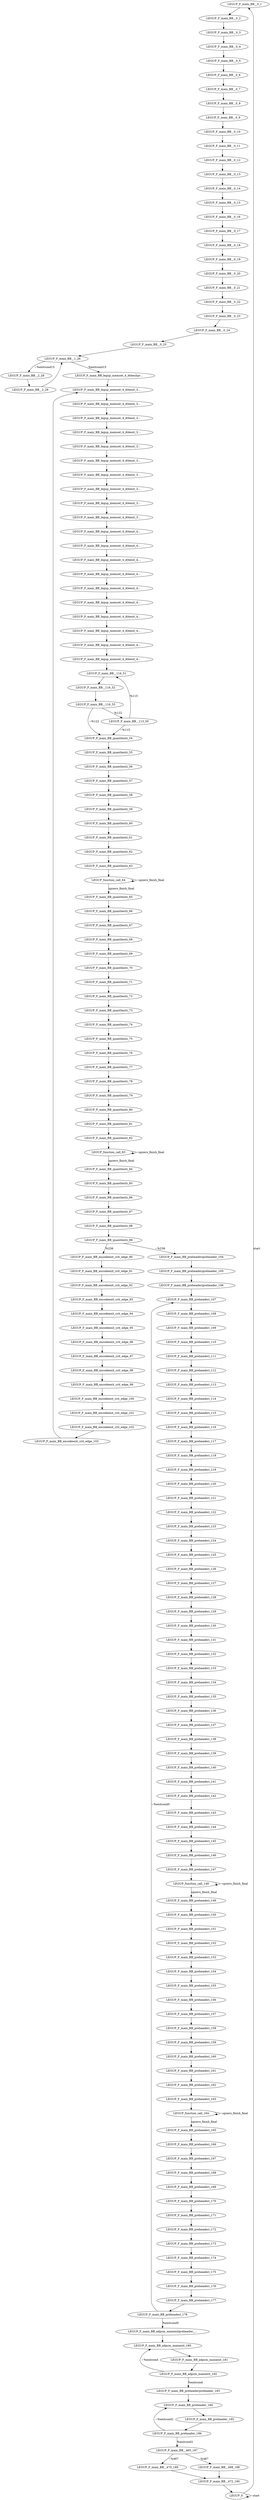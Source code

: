 digraph {
Node0x3b238f0[label="LEGUP_F_main_BB__0_1"];
Node0x3b23750[label="LEGUP_0"];
Node0x3b23750 -> Node0x3b238f0[label="start"];
Node0x3b23750 -> Node0x3b23750[label="~start"];
Node0x3b25540[label="LEGUP_F_main_BB__0_2"];
Node0x3b238f0 -> Node0x3b25540;
Node0x3b25680[label="LEGUP_F_main_BB__0_3"];
Node0x3b25540 -> Node0x3b25680;
Node0x3b257c0[label="LEGUP_F_main_BB__0_4"];
Node0x3b25680 -> Node0x3b257c0;
Node0x3b25900[label="LEGUP_F_main_BB__0_5"];
Node0x3b257c0 -> Node0x3b25900;
Node0x3b25a40[label="LEGUP_F_main_BB__0_6"];
Node0x3b25900 -> Node0x3b25a40;
Node0x3b25b80[label="LEGUP_F_main_BB__0_7"];
Node0x3b25a40 -> Node0x3b25b80;
Node0x3b29ce0[label="LEGUP_F_main_BB__0_8"];
Node0x3b25b80 -> Node0x3b29ce0;
Node0x3b29e20[label="LEGUP_F_main_BB__0_9"];
Node0x3b29ce0 -> Node0x3b29e20;
Node0x3b29f60[label="LEGUP_F_main_BB__0_10"];
Node0x3b29e20 -> Node0x3b29f60;
Node0x3b2a0a0[label="LEGUP_F_main_BB__0_11"];
Node0x3b29f60 -> Node0x3b2a0a0;
Node0x3b2a1e0[label="LEGUP_F_main_BB__0_12"];
Node0x3b2a0a0 -> Node0x3b2a1e0;
Node0x3b2a320[label="LEGUP_F_main_BB__0_13"];
Node0x3b2a1e0 -> Node0x3b2a320;
Node0x3b2a460[label="LEGUP_F_main_BB__0_14"];
Node0x3b2a320 -> Node0x3b2a460;
Node0x3b2a5a0[label="LEGUP_F_main_BB__0_15"];
Node0x3b2a460 -> Node0x3b2a5a0;
Node0x3b2a6e0[label="LEGUP_F_main_BB__0_16"];
Node0x3b2a5a0 -> Node0x3b2a6e0;
Node0x3b2a820[label="LEGUP_F_main_BB__0_17"];
Node0x3b2a6e0 -> Node0x3b2a820;
Node0x3b2a960[label="LEGUP_F_main_BB__0_18"];
Node0x3b2a820 -> Node0x3b2a960;
Node0x3b2aaa0[label="LEGUP_F_main_BB__0_19"];
Node0x3b2a960 -> Node0x3b2aaa0;
Node0x3b2abe0[label="LEGUP_F_main_BB__0_20"];
Node0x3b2aaa0 -> Node0x3b2abe0;
Node0x3b2ad20[label="LEGUP_F_main_BB__0_21"];
Node0x3b2abe0 -> Node0x3b2ad20;
Node0x3b2ae60[label="LEGUP_F_main_BB__0_22"];
Node0x3b2ad20 -> Node0x3b2ae60;
Node0x3b2afa0[label="LEGUP_F_main_BB__0_23"];
Node0x3b2ae60 -> Node0x3b2afa0;
Node0x3b2b0e0[label="LEGUP_F_main_BB__0_24"];
Node0x3b2afa0 -> Node0x3b2b0e0;
Node0x3b2b220[label="LEGUP_F_main_BB__0_25"];
Node0x3b2b0e0 -> Node0x3b2b220;
Node0x3b23a40[label="LEGUP_F_main_BB__1_26"];
Node0x3b2b220 -> Node0x3b23a40;
Node0x3b23b90[label="LEGUP_F_main_BB_legup_memset_4_i64exitpr..."];
Node0x3b23a40 -> Node0x3b23b90[label="%exitcond15"];
Node0x3b23ce0[label="LEGUP_F_main_BB__2_28"];
Node0x3b23a40 -> Node0x3b23ce0[label="~%exitcond15"];
Node0x3b23e30[label="LEGUP_F_main_BB_legup_memset_4_i64exit_3..."];
Node0x3b23b90 -> Node0x3b23e30;
Node0x3b2b9b0[label="LEGUP_F_main_BB__2_29"];
Node0x3b23ce0 -> Node0x3b2b9b0;
Node0x3b2b9b0 -> Node0x3b23a40;
Node0x3b2d1c0[label="LEGUP_F_main_BB_legup_memset_4_i64exit_3..."];
Node0x3b23e30 -> Node0x3b2d1c0;
Node0x3b2d290[label="LEGUP_F_main_BB_legup_memset_4_i64exit_3..."];
Node0x3b2d1c0 -> Node0x3b2d290;
Node0x3b2d360[label="LEGUP_F_main_BB_legup_memset_4_i64exit_3..."];
Node0x3b2d290 -> Node0x3b2d360;
Node0x3b2d430[label="LEGUP_F_main_BB_legup_memset_4_i64exit_3..."];
Node0x3b2d360 -> Node0x3b2d430;
Node0x3b2d500[label="LEGUP_F_main_BB_legup_memset_4_i64exit_3..."];
Node0x3b2d430 -> Node0x3b2d500;
Node0x3b2d600[label="LEGUP_F_main_BB_legup_memset_4_i64exit_3..."];
Node0x3b2d500 -> Node0x3b2d600;
Node0x3b2d700[label="LEGUP_F_main_BB_legup_memset_4_i64exit_3..."];
Node0x3b2d600 -> Node0x3b2d700;
Node0x3b2d800[label="LEGUP_F_main_BB_legup_memset_4_i64exit_3..."];
Node0x3b2d700 -> Node0x3b2d800;
Node0x3b2d900[label="LEGUP_F_main_BB_legup_memset_4_i64exit_3..."];
Node0x3b2d800 -> Node0x3b2d900;
Node0x3b2da00[label="LEGUP_F_main_BB_legup_memset_4_i64exit_4..."];
Node0x3b2d900 -> Node0x3b2da00;
Node0x3b2db00[label="LEGUP_F_main_BB_legup_memset_4_i64exit_4..."];
Node0x3b2da00 -> Node0x3b2db00;
Node0x3b2dc00[label="LEGUP_F_main_BB_legup_memset_4_i64exit_4..."];
Node0x3b2db00 -> Node0x3b2dc00;
Node0x3b2dd00[label="LEGUP_F_main_BB_legup_memset_4_i64exit_4..."];
Node0x3b2dc00 -> Node0x3b2dd00;
Node0x3b2de00[label="LEGUP_F_main_BB_legup_memset_4_i64exit_4..."];
Node0x3b2dd00 -> Node0x3b2de00;
Node0x3b2df00[label="LEGUP_F_main_BB_legup_memset_4_i64exit_4..."];
Node0x3b2de00 -> Node0x3b2df00;
Node0x3b2e000[label="LEGUP_F_main_BB_legup_memset_4_i64exit_4..."];
Node0x3b2df00 -> Node0x3b2e000;
Node0x3b2e100[label="LEGUP_F_main_BB_legup_memset_4_i64exit_4..."];
Node0x3b2e000 -> Node0x3b2e100;
Node0x3b2e200[label="LEGUP_F_main_BB_legup_memset_4_i64exit_4..."];
Node0x3b2e100 -> Node0x3b2e200;
Node0x3b2e300[label="LEGUP_F_main_BB_legup_memset_4_i64exit_4..."];
Node0x3b2e200 -> Node0x3b2e300;
Node0x3b24100[label="LEGUP_F_main_BB__116_51"];
Node0x3b2e300 -> Node0x3b24100;
Node0x3b23f80[label="LEGUP_F_main_BB__113_50"];
Node0x3b23f80 -> Node0x3b24100[label="%115"];
Node0x3b24280[label="LEGUP_F_main_BB_quantlexiti_54"];
Node0x3b23f80 -> Node0x3b24280[label="~%115"];
Node0x3b2d080[label="LEGUP_F_main_BB__116_52"];
Node0x3b24100 -> Node0x3b2d080;
Node0x3b2e8e0[label="LEGUP_F_main_BB__116_53"];
Node0x3b2d080 -> Node0x3b2e8e0;
Node0x3b2e8e0 -> Node0x3b23f80[label="%122"];
Node0x3b2e8e0 -> Node0x3b24280[label="~%122"];
Node0x3b2eb20[label="LEGUP_F_main_BB_quantlexiti_55"];
Node0x3b24280 -> Node0x3b2eb20;
Node0x3b2ebf0[label="LEGUP_F_main_BB_quantlexiti_56"];
Node0x3b2eb20 -> Node0x3b2ebf0;
Node0x3b2ecc0[label="LEGUP_F_main_BB_quantlexiti_57"];
Node0x3b2ebf0 -> Node0x3b2ecc0;
Node0x3b2ed90[label="LEGUP_F_main_BB_quantlexiti_58"];
Node0x3b2ecc0 -> Node0x3b2ed90;
Node0x3b2ee60[label="LEGUP_F_main_BB_quantlexiti_59"];
Node0x3b2ed90 -> Node0x3b2ee60;
Node0x3b2ef30[label="LEGUP_F_main_BB_quantlexiti_60"];
Node0x3b2ee60 -> Node0x3b2ef30;
Node0x3b2f030[label="LEGUP_F_main_BB_quantlexiti_61"];
Node0x3b2ef30 -> Node0x3b2f030;
Node0x3b2f130[label="LEGUP_F_main_BB_quantlexiti_62"];
Node0x3b2f030 -> Node0x3b2f130;
Node0x3b2f230[label="LEGUP_F_main_BB_quantlexiti_63"];
Node0x3b2f130 -> Node0x3b2f230;
Node0x3d09e40[label="LEGUP_function_call_64"];
Node0x3b2f230 -> Node0x3d09e40;
Node0x3b2f330[label="LEGUP_F_main_BB_quantlexiti_65"];
Node0x3d09e40 -> Node0x3b2f330[label="upzero_finish_final"];
Node0x3d09e40 -> Node0x3d09e40[label="~upzero_finish_final"];
Node0x3b2f430[label="LEGUP_F_main_BB_quantlexiti_66"];
Node0x3b2f330 -> Node0x3b2f430;
Node0x3b2f530[label="LEGUP_F_main_BB_quantlexiti_67"];
Node0x3b2f430 -> Node0x3b2f530;
Node0x3b2f630[label="LEGUP_F_main_BB_quantlexiti_68"];
Node0x3b2f530 -> Node0x3b2f630;
Node0x3b2f730[label="LEGUP_F_main_BB_quantlexiti_69"];
Node0x3b2f630 -> Node0x3b2f730;
Node0x3b2f830[label="LEGUP_F_main_BB_quantlexiti_70"];
Node0x3b2f730 -> Node0x3b2f830;
Node0x3b2f930[label="LEGUP_F_main_BB_quantlexiti_71"];
Node0x3b2f830 -> Node0x3b2f930;
Node0x3b2fa30[label="LEGUP_F_main_BB_quantlexiti_72"];
Node0x3b2f930 -> Node0x3b2fa30;
Node0x3b2fb30[label="LEGUP_F_main_BB_quantlexiti_73"];
Node0x3b2fa30 -> Node0x3b2fb30;
Node0x3b2fc30[label="LEGUP_F_main_BB_quantlexiti_74"];
Node0x3b2fb30 -> Node0x3b2fc30;
Node0x3b2fd30[label="LEGUP_F_main_BB_quantlexiti_75"];
Node0x3b2fc30 -> Node0x3b2fd30;
Node0x3b2fe30[label="LEGUP_F_main_BB_quantlexiti_76"];
Node0x3b2fd30 -> Node0x3b2fe30;
Node0x3b2ff30[label="LEGUP_F_main_BB_quantlexiti_77"];
Node0x3b2fe30 -> Node0x3b2ff30;
Node0x3b30030[label="LEGUP_F_main_BB_quantlexiti_78"];
Node0x3b2ff30 -> Node0x3b30030;
Node0x3b30130[label="LEGUP_F_main_BB_quantlexiti_79"];
Node0x3b30030 -> Node0x3b30130;
Node0x3b30230[label="LEGUP_F_main_BB_quantlexiti_80"];
Node0x3b30130 -> Node0x3b30230;
Node0x3b30330[label="LEGUP_F_main_BB_quantlexiti_81"];
Node0x3b30230 -> Node0x3b30330;
Node0x3b30430[label="LEGUP_F_main_BB_quantlexiti_82"];
Node0x3b30330 -> Node0x3b30430;
Node0x3d10db0[label="LEGUP_function_call_83"];
Node0x3b30430 -> Node0x3d10db0;
Node0x3b30530[label="LEGUP_F_main_BB_quantlexiti_84"];
Node0x3d10db0 -> Node0x3b30530[label="upzero_finish_final"];
Node0x3d10db0 -> Node0x3d10db0[label="~upzero_finish_final"];
Node0x3b30630[label="LEGUP_F_main_BB_quantlexiti_85"];
Node0x3b30530 -> Node0x3b30630;
Node0x3b30730[label="LEGUP_F_main_BB_quantlexiti_86"];
Node0x3b30630 -> Node0x3b30730;
Node0x3b30830[label="LEGUP_F_main_BB_quantlexiti_87"];
Node0x3b30730 -> Node0x3b30830;
Node0x3b34920[label="LEGUP_F_main_BB_quantlexiti_88"];
Node0x3b30830 -> Node0x3b34920;
Node0x3b34a20[label="LEGUP_F_main_BB_quantlexiti_89"];
Node0x3b34920 -> Node0x3b34a20;
Node0x3b24400[label="LEGUP_F_main_BB_encodeexit_crit_edge_90"];
Node0x3b34a20 -> Node0x3b24400[label="%236"];
Node0x3b245c0[label="LEGUP_F_main_BB_preheaderipreheader_104"];
Node0x3b34a20 -> Node0x3b245c0[label="~%236"];
Node0x3b361a0[label="LEGUP_F_main_BB_encodeexit_crit_edge_91"];
Node0x3b24400 -> Node0x3b361a0;
Node0x3b36270[label="LEGUP_F_main_BB_encodeexit_crit_edge_92"];
Node0x3b361a0 -> Node0x3b36270;
Node0x3b36340[label="LEGUP_F_main_BB_encodeexit_crit_edge_93"];
Node0x3b36270 -> Node0x3b36340;
Node0x3b36410[label="LEGUP_F_main_BB_encodeexit_crit_edge_94"];
Node0x3b36340 -> Node0x3b36410;
Node0x3b364e0[label="LEGUP_F_main_BB_encodeexit_crit_edge_95"];
Node0x3b36410 -> Node0x3b364e0;
Node0x3b365b0[label="LEGUP_F_main_BB_encodeexit_crit_edge_96"];
Node0x3b364e0 -> Node0x3b365b0;
Node0x3b36680[label="LEGUP_F_main_BB_encodeexit_crit_edge_97"];
Node0x3b365b0 -> Node0x3b36680;
Node0x3b36780[label="LEGUP_F_main_BB_encodeexit_crit_edge_98"];
Node0x3b36680 -> Node0x3b36780;
Node0x3b36880[label="LEGUP_F_main_BB_encodeexit_crit_edge_99"];
Node0x3b36780 -> Node0x3b36880;
Node0x3b36980[label="LEGUP_F_main_BB_encodeexit_crit_edge_100"];
Node0x3b36880 -> Node0x3b36980;
Node0x3b36a80[label="LEGUP_F_main_BB_encodeexit_crit_edge_101"];
Node0x3b36980 -> Node0x3b36a80;
Node0x3b36b80[label="LEGUP_F_main_BB_encodeexit_crit_edge_102"];
Node0x3b36a80 -> Node0x3b36b80;
Node0x3b36c80[label="LEGUP_F_main_BB_encodeexit_crit_edge_103"];
Node0x3b36b80 -> Node0x3b36c80;
Node0x3b36c80 -> Node0x3b23e30;
Node0x3b2cdc0[label="LEGUP_F_main_BB_preheaderipreheader_105"];
Node0x3b245c0 -> Node0x3b2cdc0;
Node0x3b30900[label="LEGUP_F_main_BB_preheaderipreheader_106"];
Node0x3b2cdc0 -> Node0x3b30900;
Node0x3b24740[label="LEGUP_F_main_BB_preheaderi_107"];
Node0x3b30900 -> Node0x3b24740;
Node0x3b30a30[label="LEGUP_F_main_BB_preheaderi_108"];
Node0x3b24740 -> Node0x3b30a30;
Node0x3b30b00[label="LEGUP_F_main_BB_preheaderi_109"];
Node0x3b30a30 -> Node0x3b30b00;
Node0x3b30bd0[label="LEGUP_F_main_BB_preheaderi_110"];
Node0x3b30b00 -> Node0x3b30bd0;
Node0x3b30cd0[label="LEGUP_F_main_BB_preheaderi_111"];
Node0x3b30bd0 -> Node0x3b30cd0;
Node0x3b30dd0[label="LEGUP_F_main_BB_preheaderi_112"];
Node0x3b30cd0 -> Node0x3b30dd0;
Node0x3b30ed0[label="LEGUP_F_main_BB_preheaderi_113"];
Node0x3b30dd0 -> Node0x3b30ed0;
Node0x3b30fd0[label="LEGUP_F_main_BB_preheaderi_114"];
Node0x3b30ed0 -> Node0x3b30fd0;
Node0x3b310d0[label="LEGUP_F_main_BB_preheaderi_115"];
Node0x3b30fd0 -> Node0x3b310d0;
Node0x3b311d0[label="LEGUP_F_main_BB_preheaderi_116"];
Node0x3b310d0 -> Node0x3b311d0;
Node0x3b312d0[label="LEGUP_F_main_BB_preheaderi_117"];
Node0x3b311d0 -> Node0x3b312d0;
Node0x3b313d0[label="LEGUP_F_main_BB_preheaderi_118"];
Node0x3b312d0 -> Node0x3b313d0;
Node0x3b314d0[label="LEGUP_F_main_BB_preheaderi_119"];
Node0x3b313d0 -> Node0x3b314d0;
Node0x3b315d0[label="LEGUP_F_main_BB_preheaderi_120"];
Node0x3b314d0 -> Node0x3b315d0;
Node0x3b316d0[label="LEGUP_F_main_BB_preheaderi_121"];
Node0x3b315d0 -> Node0x3b316d0;
Node0x3b317d0[label="LEGUP_F_main_BB_preheaderi_122"];
Node0x3b316d0 -> Node0x3b317d0;
Node0x3b318d0[label="LEGUP_F_main_BB_preheaderi_123"];
Node0x3b317d0 -> Node0x3b318d0;
Node0x3b319d0[label="LEGUP_F_main_BB_preheaderi_124"];
Node0x3b318d0 -> Node0x3b319d0;
Node0x3b31ad0[label="LEGUP_F_main_BB_preheaderi_125"];
Node0x3b319d0 -> Node0x3b31ad0;
Node0x3b31bd0[label="LEGUP_F_main_BB_preheaderi_126"];
Node0x3b31ad0 -> Node0x3b31bd0;
Node0x3b31cd0[label="LEGUP_F_main_BB_preheaderi_127"];
Node0x3b31bd0 -> Node0x3b31cd0;
Node0x3b31dd0[label="LEGUP_F_main_BB_preheaderi_128"];
Node0x3b31cd0 -> Node0x3b31dd0;
Node0x3b31ed0[label="LEGUP_F_main_BB_preheaderi_129"];
Node0x3b31dd0 -> Node0x3b31ed0;
Node0x3b31fd0[label="LEGUP_F_main_BB_preheaderi_130"];
Node0x3b31ed0 -> Node0x3b31fd0;
Node0x3b320d0[label="LEGUP_F_main_BB_preheaderi_131"];
Node0x3b31fd0 -> Node0x3b320d0;
Node0x3b321d0[label="LEGUP_F_main_BB_preheaderi_132"];
Node0x3b320d0 -> Node0x3b321d0;
Node0x3b322d0[label="LEGUP_F_main_BB_preheaderi_133"];
Node0x3b321d0 -> Node0x3b322d0;
Node0x3b323d0[label="LEGUP_F_main_BB_preheaderi_134"];
Node0x3b322d0 -> Node0x3b323d0;
Node0x3b324d0[label="LEGUP_F_main_BB_preheaderi_135"];
Node0x3b323d0 -> Node0x3b324d0;
Node0x3b325d0[label="LEGUP_F_main_BB_preheaderi_136"];
Node0x3b324d0 -> Node0x3b325d0;
Node0x3b326d0[label="LEGUP_F_main_BB_preheaderi_137"];
Node0x3b325d0 -> Node0x3b326d0;
Node0x3b327d0[label="LEGUP_F_main_BB_preheaderi_138"];
Node0x3b326d0 -> Node0x3b327d0;
Node0x3b328d0[label="LEGUP_F_main_BB_preheaderi_139"];
Node0x3b327d0 -> Node0x3b328d0;
Node0x3b32a10[label="LEGUP_F_main_BB_preheaderi_140"];
Node0x3b328d0 -> Node0x3b32a10;
Node0x3b32b50[label="LEGUP_F_main_BB_preheaderi_141"];
Node0x3b32a10 -> Node0x3b32b50;
Node0x3b32c90[label="LEGUP_F_main_BB_preheaderi_142"];
Node0x3b32b50 -> Node0x3b32c90;
Node0x3b32dd0[label="LEGUP_F_main_BB_preheaderi_143"];
Node0x3b32c90 -> Node0x3b32dd0;
Node0x3b32f10[label="LEGUP_F_main_BB_preheaderi_144"];
Node0x3b32dd0 -> Node0x3b32f10;
Node0x3b33050[label="LEGUP_F_main_BB_preheaderi_145"];
Node0x3b32f10 -> Node0x3b33050;
Node0x3b33190[label="LEGUP_F_main_BB_preheaderi_146"];
Node0x3b33050 -> Node0x3b33190;
Node0x3b332d0[label="LEGUP_F_main_BB_preheaderi_147"];
Node0x3b33190 -> Node0x3b332d0;
Node0x3d16230[label="LEGUP_function_call_148"];
Node0x3b332d0 -> Node0x3d16230;
Node0x3b33410[label="LEGUP_F_main_BB_preheaderi_149"];
Node0x3d16230 -> Node0x3b33410[label="upzero_finish_final"];
Node0x3d16230 -> Node0x3d16230[label="~upzero_finish_final"];
Node0x3b33550[label="LEGUP_F_main_BB_preheaderi_150"];
Node0x3b33410 -> Node0x3b33550;
Node0x3b33690[label="LEGUP_F_main_BB_preheaderi_151"];
Node0x3b33550 -> Node0x3b33690;
Node0x3b337d0[label="LEGUP_F_main_BB_preheaderi_152"];
Node0x3b33690 -> Node0x3b337d0;
Node0x3b33910[label="LEGUP_F_main_BB_preheaderi_153"];
Node0x3b337d0 -> Node0x3b33910;
Node0x3b33a50[label="LEGUP_F_main_BB_preheaderi_154"];
Node0x3b33910 -> Node0x3b33a50;
Node0x3b33b90[label="LEGUP_F_main_BB_preheaderi_155"];
Node0x3b33a50 -> Node0x3b33b90;
Node0x3b33cd0[label="LEGUP_F_main_BB_preheaderi_156"];
Node0x3b33b90 -> Node0x3b33cd0;
Node0x3b33e10[label="LEGUP_F_main_BB_preheaderi_157"];
Node0x3b33cd0 -> Node0x3b33e10;
Node0x3b33f50[label="LEGUP_F_main_BB_preheaderi_158"];
Node0x3b33e10 -> Node0x3b33f50;
Node0x3b34090[label="LEGUP_F_main_BB_preheaderi_159"];
Node0x3b33f50 -> Node0x3b34090;
Node0x3b341d0[label="LEGUP_F_main_BB_preheaderi_160"];
Node0x3b34090 -> Node0x3b341d0;
Node0x3b34310[label="LEGUP_F_main_BB_preheaderi_161"];
Node0x3b341d0 -> Node0x3b34310;
Node0x3b34450[label="LEGUP_F_main_BB_preheaderi_162"];
Node0x3b34310 -> Node0x3b34450;
Node0x3b34590[label="LEGUP_F_main_BB_preheaderi_163"];
Node0x3b34450 -> Node0x3b34590;
Node0x3d1b630[label="LEGUP_function_call_164"];
Node0x3b34590 -> Node0x3d1b630;
Node0x3b346d0[label="LEGUP_F_main_BB_preheaderi_165"];
Node0x3d1b630 -> Node0x3b346d0[label="upzero_finish_final"];
Node0x3d1b630 -> Node0x3d1b630[label="~upzero_finish_final"];
Node0x3b34810[label="LEGUP_F_main_BB_preheaderi_166"];
Node0x3b346d0 -> Node0x3b34810;
Node0x3b3f0a0[label="LEGUP_F_main_BB_preheaderi_167"];
Node0x3b34810 -> Node0x3b3f0a0;
Node0x3b3f1e0[label="LEGUP_F_main_BB_preheaderi_168"];
Node0x3b3f0a0 -> Node0x3b3f1e0;
Node0x3b3f320[label="LEGUP_F_main_BB_preheaderi_169"];
Node0x3b3f1e0 -> Node0x3b3f320;
Node0x3b3f460[label="LEGUP_F_main_BB_preheaderi_170"];
Node0x3b3f320 -> Node0x3b3f460;
Node0x3b3f5a0[label="LEGUP_F_main_BB_preheaderi_171"];
Node0x3b3f460 -> Node0x3b3f5a0;
Node0x3b3f6e0[label="LEGUP_F_main_BB_preheaderi_172"];
Node0x3b3f5a0 -> Node0x3b3f6e0;
Node0x3b3f820[label="LEGUP_F_main_BB_preheaderi_173"];
Node0x3b3f6e0 -> Node0x3b3f820;
Node0x3b3f960[label="LEGUP_F_main_BB_preheaderi_174"];
Node0x3b3f820 -> Node0x3b3f960;
Node0x3b3faa0[label="LEGUP_F_main_BB_preheaderi_175"];
Node0x3b3f960 -> Node0x3b3faa0;
Node0x3b3fbe0[label="LEGUP_F_main_BB_preheaderi_176"];
Node0x3b3faa0 -> Node0x3b3fbe0;
Node0x3b3fd20[label="LEGUP_F_main_BB_preheaderi_177"];
Node0x3b3fbe0 -> Node0x3b3fd20;
Node0x3b3fe60[label="LEGUP_F_main_BB_preheaderi_178"];
Node0x3b3fd20 -> Node0x3b3fe60;
Node0x3b248c0[label="LEGUP_F_main_BB_adpcm_mainexitpreheader_..."];
Node0x3b3fe60 -> Node0x3b248c0[label="%exitcond5"];
Node0x3b3fe60 -> Node0x3b24740[label="~%exitcond5"];
Node0x3b24a40[label="LEGUP_F_main_BB_adpcm_mainexit_180"];
Node0x3b248c0 -> Node0x3b24a40;
Node0x3b42800[label="LEGUP_F_main_BB_adpcm_mainexit_181"];
Node0x3b24a40 -> Node0x3b42800;
Node0x3b428d0[label="LEGUP_F_main_BB_adpcm_mainexit_182"];
Node0x3b42800 -> Node0x3b428d0;
Node0x3b24bc0[label="LEGUP_F_main_BB_preheaderpreheader_183"];
Node0x3b428d0 -> Node0x3b24bc0[label="%exitcond"];
Node0x3b428d0 -> Node0x3b24a40[label="~%exitcond"];
Node0x3b24d40[label="LEGUP_F_main_BB_preheader_184"];
Node0x3b24bc0 -> Node0x3b24d40;
Node0x3b42bb0[label="LEGUP_F_main_BB_preheader_185"];
Node0x3b24d40 -> Node0x3b42bb0;
Node0x3b42c80[label="LEGUP_F_main_BB_preheader_186"];
Node0x3b42bb0 -> Node0x3b42c80;
Node0x3b24ec0[label="LEGUP_F_main_BB__465_187"];
Node0x3b42c80 -> Node0x3b24ec0[label="%exitcond1"];
Node0x3b42c80 -> Node0x3b24d40[label="~%exitcond1"];
Node0x3b25040[label="LEGUP_F_main_BB__468_188"];
Node0x3b24ec0 -> Node0x3b25040[label="%467"];
Node0x3b251c0[label="LEGUP_F_main_BB__470_189"];
Node0x3b24ec0 -> Node0x3b251c0[label="~%467"];
Node0x3b25340[label="LEGUP_F_main_BB__472_190"];
Node0x3b25040 -> Node0x3b25340;
Node0x3b251c0 -> Node0x3b25340;
Node0x3b25340 -> Node0x3b23750;
}
